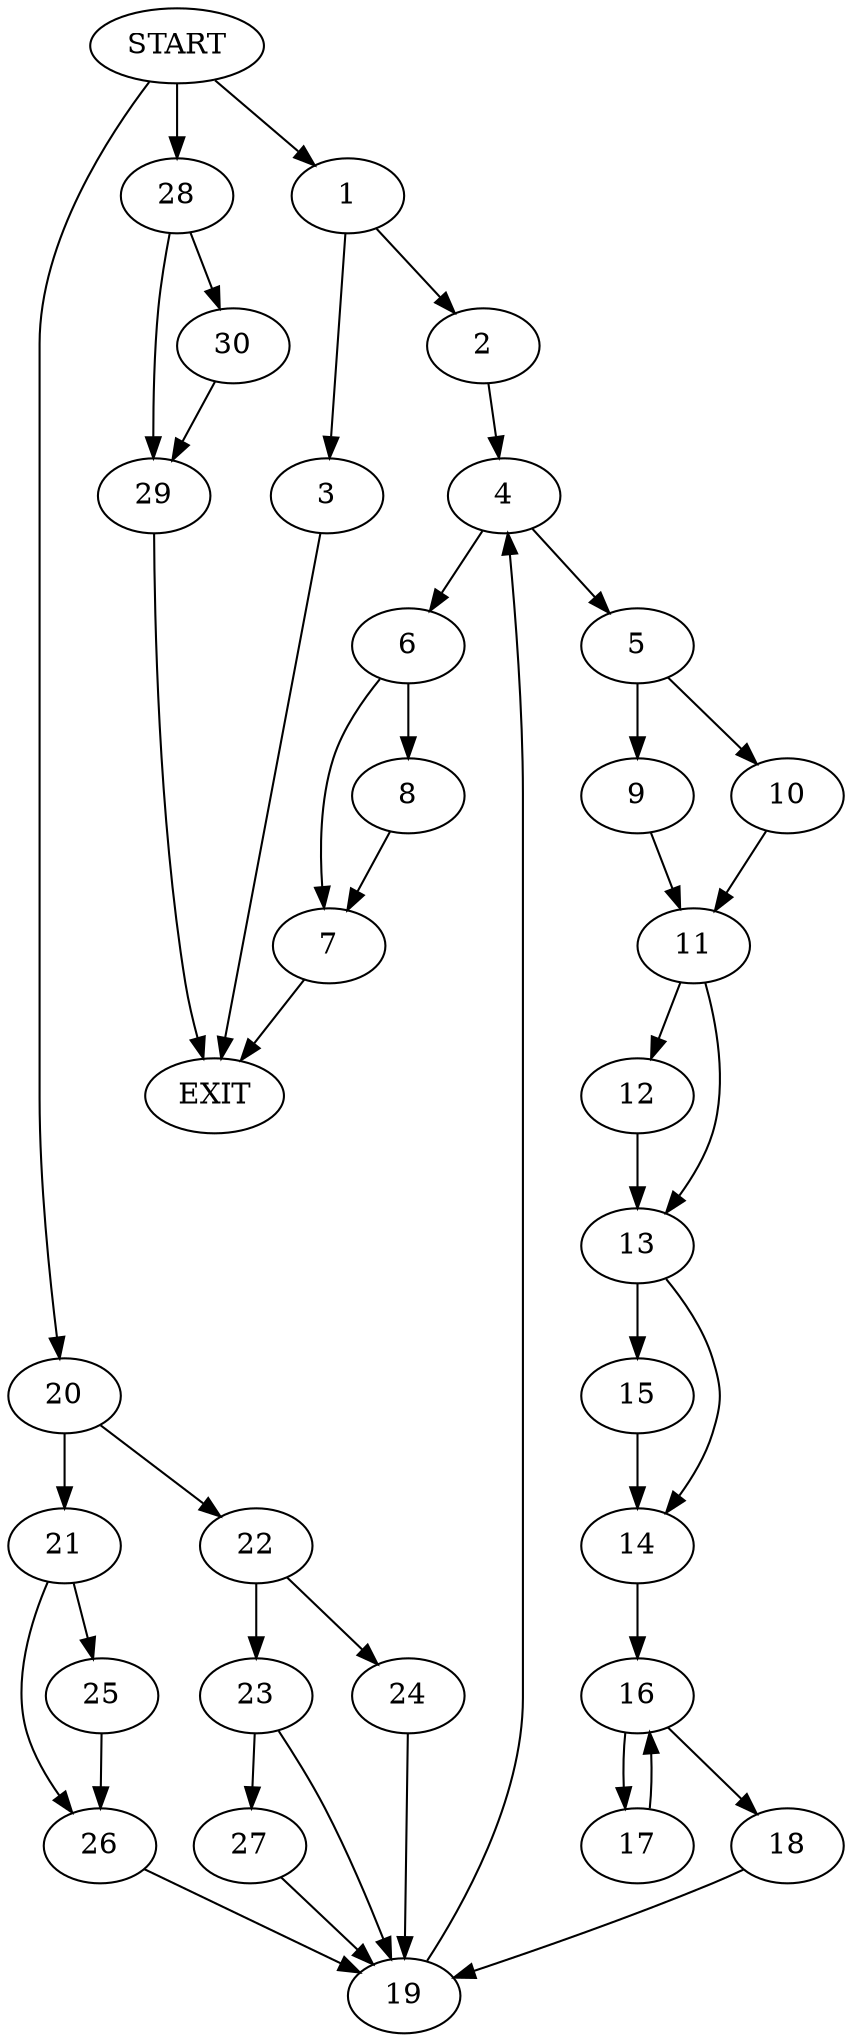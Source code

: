 digraph {
0 [label="START"]
31 [label="EXIT"]
0 -> 1
1 -> 2
1 -> 3
3 -> 31
2 -> 4
4 -> 5
4 -> 6
6 -> 7
6 -> 8
5 -> 9
5 -> 10
7 -> 31
8 -> 7
10 -> 11
9 -> 11
11 -> 12
11 -> 13
12 -> 13
13 -> 14
13 -> 15
14 -> 16
15 -> 14
16 -> 17
16 -> 18
18 -> 19
17 -> 16
19 -> 4
0 -> 20
20 -> 21
20 -> 22
22 -> 23
22 -> 24
21 -> 25
21 -> 26
25 -> 26
26 -> 19
23 -> 27
23 -> 19
24 -> 19
27 -> 19
0 -> 28
28 -> 29
28 -> 30
29 -> 31
30 -> 29
}
